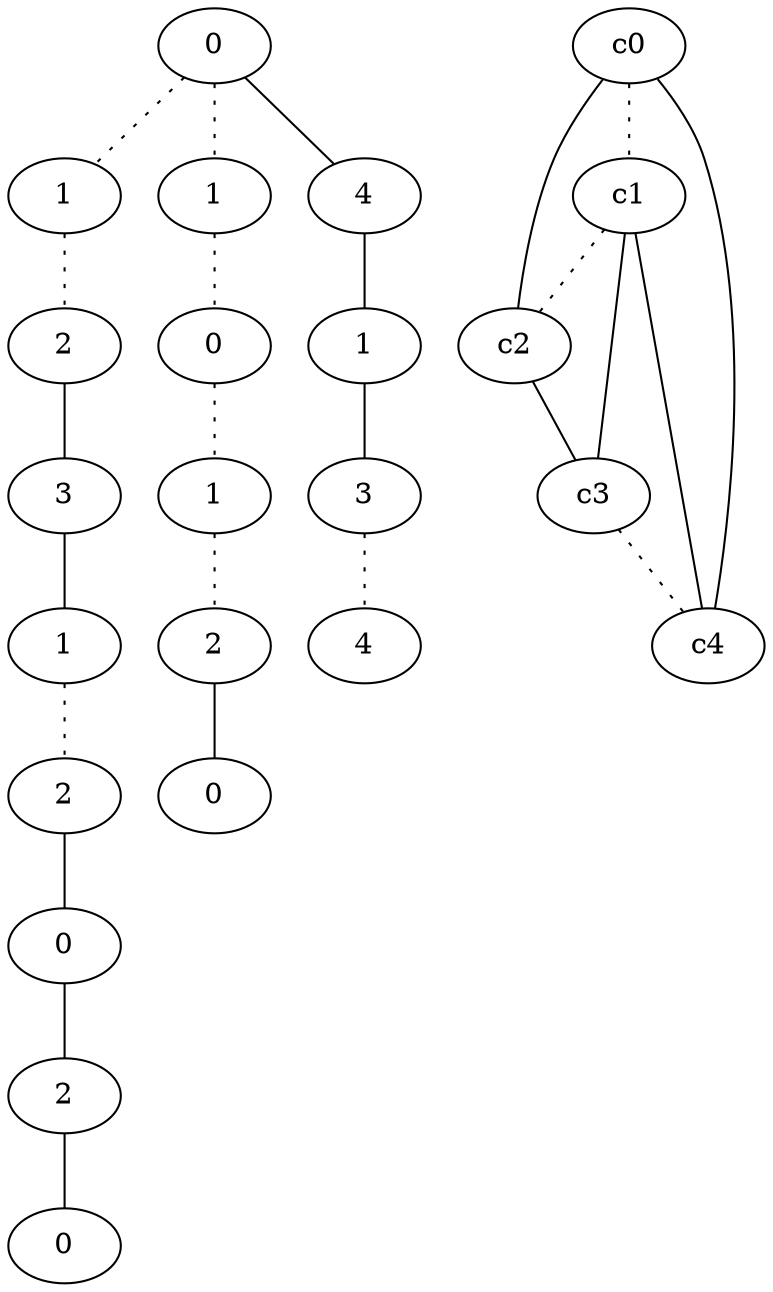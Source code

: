 graph {
a0[label=0];
a1[label=1];
a2[label=2];
a3[label=3];
a4[label=1];
a5[label=2];
a6[label=0];
a7[label=2];
a8[label=0];
a9[label=1];
a10[label=0];
a11[label=1];
a12[label=2];
a13[label=0];
a14[label=4];
a15[label=1];
a16[label=3];
a17[label=4];
a0 -- a1 [style=dotted];
a0 -- a9 [style=dotted];
a0 -- a14;
a1 -- a2 [style=dotted];
a2 -- a3;
a3 -- a4;
a4 -- a5 [style=dotted];
a5 -- a6;
a6 -- a7;
a7 -- a8;
a9 -- a10 [style=dotted];
a10 -- a11 [style=dotted];
a11 -- a12 [style=dotted];
a12 -- a13;
a14 -- a15;
a15 -- a16;
a16 -- a17 [style=dotted];
c0 -- c1 [style=dotted];
c0 -- c2;
c0 -- c4;
c1 -- c2 [style=dotted];
c1 -- c3;
c1 -- c4;
c2 -- c3;
c3 -- c4 [style=dotted];
}
